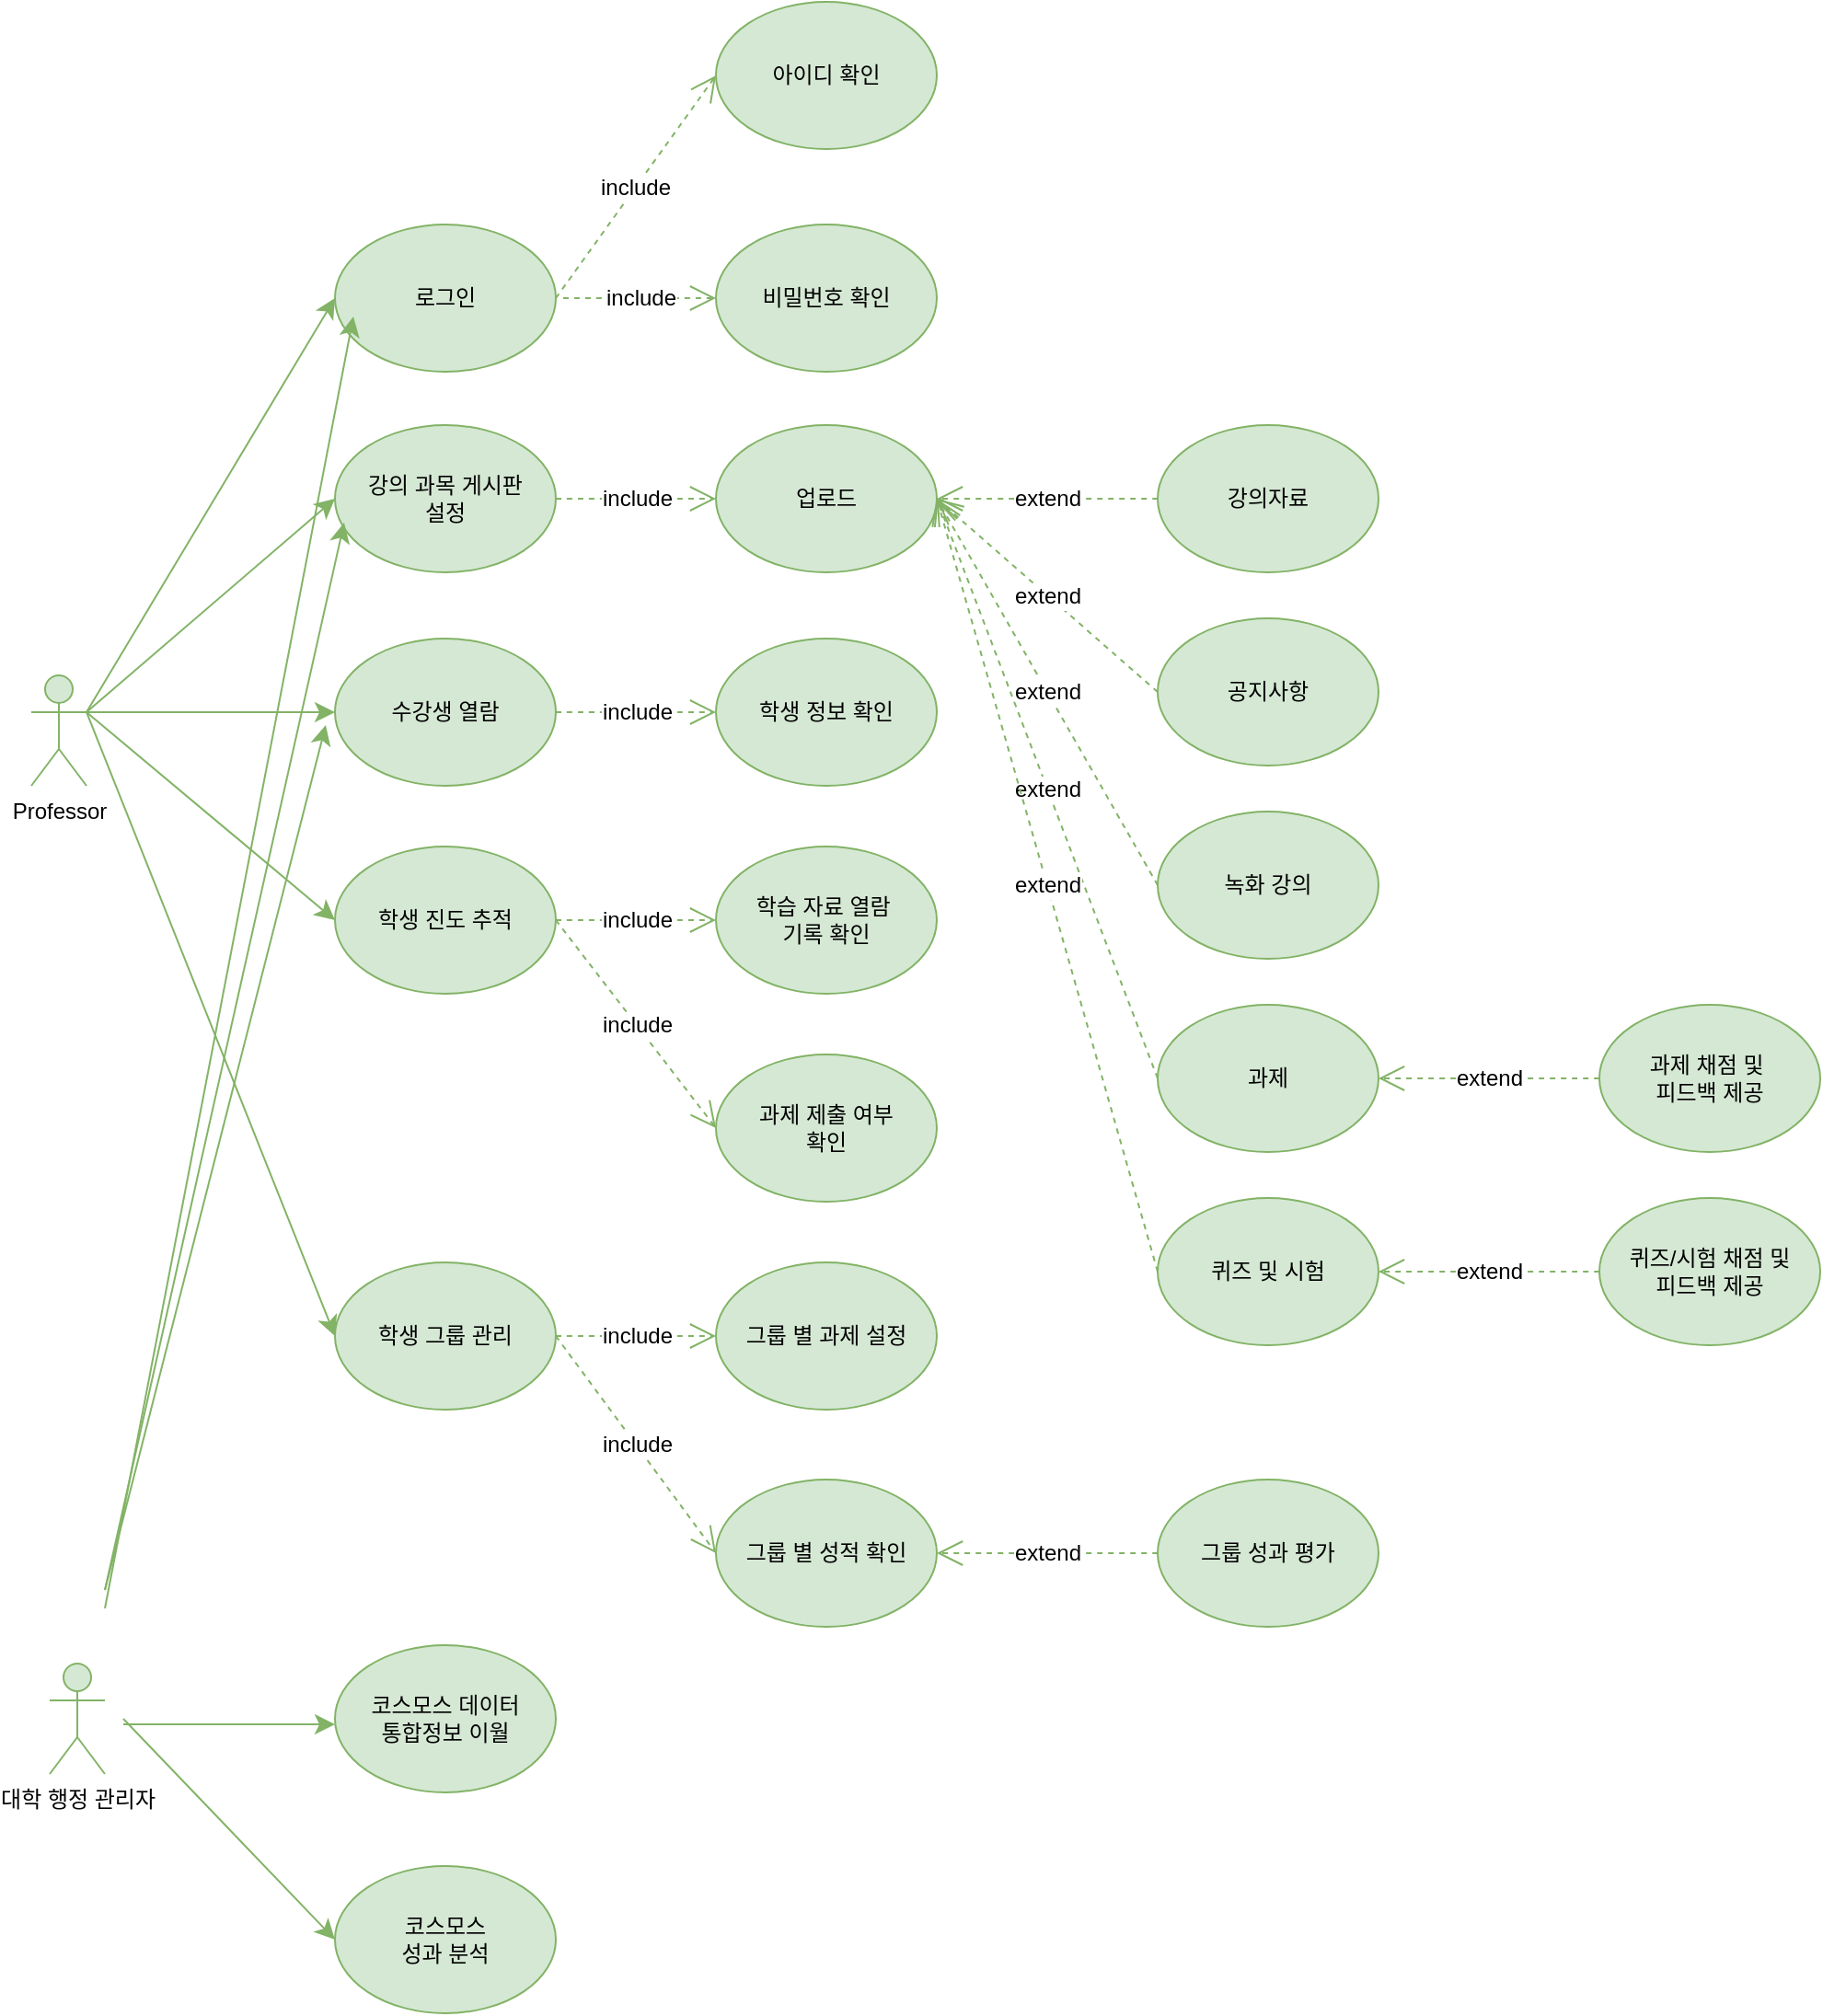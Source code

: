 <mxfile version="24.7.17">
  <diagram name="페이지-1" id="ApyMkSMjdnedh38KXJxK">
    <mxGraphModel dx="6026" dy="6410" grid="1" gridSize="10" guides="1" tooltips="1" connect="1" arrows="1" fold="1" page="1" pageScale="1" pageWidth="3300" pageHeight="4681" math="0" shadow="0">
      <root>
        <mxCell id="0" />
        <mxCell id="1" parent="0" />
        <mxCell id="OhMJ6KK6m9Em_Wjlxh9e-1" value="" style="edgeStyle=none;curved=1;rounded=0;orthogonalLoop=1;jettySize=auto;html=1;fontSize=12;startSize=8;endSize=8;entryX=0;entryY=0.5;entryDx=0;entryDy=0;exitX=1;exitY=0.333;exitDx=0;exitDy=0;exitPerimeter=0;fillColor=#d5e8d4;strokeColor=#82b366;" parent="1" source="OhMJ6KK6m9Em_Wjlxh9e-3" target="OhMJ6KK6m9Em_Wjlxh9e-6" edge="1">
          <mxGeometry relative="1" as="geometry" />
        </mxCell>
        <mxCell id="OhMJ6KK6m9Em_Wjlxh9e-2" value="" style="edgeStyle=none;curved=1;rounded=0;orthogonalLoop=1;jettySize=auto;html=1;fontSize=12;startSize=8;endSize=8;entryX=0;entryY=0.5;entryDx=0;entryDy=0;exitX=1;exitY=0.333;exitDx=0;exitDy=0;exitPerimeter=0;fillColor=#d5e8d4;strokeColor=#82b366;" parent="1" source="OhMJ6KK6m9Em_Wjlxh9e-3" target="OhMJ6KK6m9Em_Wjlxh9e-8" edge="1">
          <mxGeometry relative="1" as="geometry">
            <Array as="points" />
          </mxGeometry>
        </mxCell>
        <mxCell id="OhMJ6KK6m9Em_Wjlxh9e-3" value="Professor" style="shape=umlActor;verticalLabelPosition=bottom;verticalAlign=top;html=1;outlineConnect=0;fillColor=#d5e8d4;strokeColor=#82b366;" parent="1" vertex="1">
          <mxGeometry x="-80" y="163" width="30" height="60" as="geometry" />
        </mxCell>
        <mxCell id="OhMJ6KK6m9Em_Wjlxh9e-4" value="수강생 열람" style="ellipse;whiteSpace=wrap;html=1;fillColor=#d5e8d4;strokeColor=#82b366;" parent="1" vertex="1">
          <mxGeometry x="85" y="143" width="120" height="80" as="geometry" />
        </mxCell>
        <mxCell id="OhMJ6KK6m9Em_Wjlxh9e-5" value="강의 과목 게시판&lt;div&gt;설정&lt;/div&gt;" style="ellipse;whiteSpace=wrap;html=1;fillColor=#d5e8d4;strokeColor=#82b366;" parent="1" vertex="1">
          <mxGeometry x="85" y="27" width="120" height="80" as="geometry" />
        </mxCell>
        <mxCell id="OhMJ6KK6m9Em_Wjlxh9e-6" value="로그인" style="ellipse;whiteSpace=wrap;html=1;fillColor=#d5e8d4;strokeColor=#82b366;" parent="1" vertex="1">
          <mxGeometry x="85" y="-82" width="120" height="80" as="geometry" />
        </mxCell>
        <mxCell id="OhMJ6KK6m9Em_Wjlxh9e-7" value="학생 진도 추적" style="ellipse;whiteSpace=wrap;html=1;fillColor=#d5e8d4;strokeColor=#82b366;" parent="1" vertex="1">
          <mxGeometry x="85" y="256" width="120" height="80" as="geometry" />
        </mxCell>
        <mxCell id="OhMJ6KK6m9Em_Wjlxh9e-8" value="학생 그룹 관리" style="ellipse;whiteSpace=wrap;html=1;fillColor=#d5e8d4;strokeColor=#82b366;" parent="1" vertex="1">
          <mxGeometry x="85" y="482" width="120" height="80" as="geometry" />
        </mxCell>
        <mxCell id="OhMJ6KK6m9Em_Wjlxh9e-9" value="비밀번호 확인" style="ellipse;whiteSpace=wrap;html=1;fillColor=#d5e8d4;strokeColor=#82b366;" parent="1" vertex="1">
          <mxGeometry x="292" y="-82" width="120" height="80" as="geometry" />
        </mxCell>
        <mxCell id="OhMJ6KK6m9Em_Wjlxh9e-10" value="" style="endArrow=classic;html=1;rounded=0;fontSize=12;startSize=8;endSize=8;curved=1;exitX=1;exitY=0.333;exitDx=0;exitDy=0;exitPerimeter=0;entryX=0;entryY=0.5;entryDx=0;entryDy=0;fillColor=#d5e8d4;strokeColor=#82b366;" parent="1" source="OhMJ6KK6m9Em_Wjlxh9e-3" target="OhMJ6KK6m9Em_Wjlxh9e-5" edge="1">
          <mxGeometry width="50" height="50" relative="1" as="geometry">
            <mxPoint x="29" y="244" as="sourcePoint" />
            <mxPoint x="56" y="260" as="targetPoint" />
          </mxGeometry>
        </mxCell>
        <mxCell id="OhMJ6KK6m9Em_Wjlxh9e-11" value="" style="endArrow=classic;html=1;rounded=0;fontSize=12;startSize=8;endSize=8;curved=1;exitX=1;exitY=0.333;exitDx=0;exitDy=0;exitPerimeter=0;fillColor=#d5e8d4;strokeColor=#82b366;" parent="1" source="OhMJ6KK6m9Em_Wjlxh9e-3" edge="1">
          <mxGeometry width="50" height="50" relative="1" as="geometry">
            <mxPoint x="29" y="244" as="sourcePoint" />
            <mxPoint x="85" y="183" as="targetPoint" />
          </mxGeometry>
        </mxCell>
        <mxCell id="OhMJ6KK6m9Em_Wjlxh9e-12" value="" style="endArrow=classic;html=1;rounded=0;fontSize=12;startSize=8;endSize=8;curved=1;exitX=1;exitY=0.333;exitDx=0;exitDy=0;exitPerimeter=0;entryX=0;entryY=0.5;entryDx=0;entryDy=0;fillColor=#d5e8d4;strokeColor=#82b366;" parent="1" source="OhMJ6KK6m9Em_Wjlxh9e-3" target="OhMJ6KK6m9Em_Wjlxh9e-7" edge="1">
          <mxGeometry width="50" height="50" relative="1" as="geometry">
            <mxPoint x="29" y="244" as="sourcePoint" />
            <mxPoint x="79" y="194" as="targetPoint" />
          </mxGeometry>
        </mxCell>
        <mxCell id="OhMJ6KK6m9Em_Wjlxh9e-13" value="아이디 확인" style="ellipse;whiteSpace=wrap;html=1;fillColor=#d5e8d4;strokeColor=#82b366;" parent="1" vertex="1">
          <mxGeometry x="292" y="-203" width="120" height="80" as="geometry" />
        </mxCell>
        <mxCell id="OhMJ6KK6m9Em_Wjlxh9e-14" value="include" style="endArrow=open;endSize=12;dashed=1;html=1;rounded=0;fontSize=12;curved=1;exitX=1;exitY=0.5;exitDx=0;exitDy=0;entryX=0;entryY=0.5;entryDx=0;entryDy=0;fillColor=#d5e8d4;strokeColor=#82b366;" parent="1" source="OhMJ6KK6m9Em_Wjlxh9e-6" target="OhMJ6KK6m9Em_Wjlxh9e-13" edge="1">
          <mxGeometry width="160" relative="1" as="geometry">
            <mxPoint x="209" y="-16" as="sourcePoint" />
            <mxPoint x="425" y="-96" as="targetPoint" />
          </mxGeometry>
        </mxCell>
        <mxCell id="OhMJ6KK6m9Em_Wjlxh9e-15" value="include" style="endArrow=open;endSize=12;dashed=1;html=1;rounded=0;fontSize=12;curved=1;entryX=0;entryY=0.5;entryDx=0;entryDy=0;fillColor=#d5e8d4;strokeColor=#82b366;" parent="1" target="OhMJ6KK6m9Em_Wjlxh9e-9" edge="1">
          <mxGeometry width="160" relative="1" as="geometry">
            <mxPoint x="209" y="-42" as="sourcePoint" />
            <mxPoint x="215" y="-32" as="targetPoint" />
          </mxGeometry>
        </mxCell>
        <mxCell id="OhMJ6KK6m9Em_Wjlxh9e-16" value="업로드" style="ellipse;whiteSpace=wrap;html=1;fillColor=#d5e8d4;strokeColor=#82b366;" parent="1" vertex="1">
          <mxGeometry x="292" y="27" width="120" height="80" as="geometry" />
        </mxCell>
        <mxCell id="OhMJ6KK6m9Em_Wjlxh9e-17" value="학생 정보 확인" style="ellipse;whiteSpace=wrap;html=1;fillColor=#d5e8d4;strokeColor=#82b366;" parent="1" vertex="1">
          <mxGeometry x="292" y="143" width="120" height="80" as="geometry" />
        </mxCell>
        <mxCell id="OhMJ6KK6m9Em_Wjlxh9e-18" value="학습 자료 열람&amp;nbsp;&lt;div&gt;기록 확인&lt;/div&gt;" style="ellipse;whiteSpace=wrap;html=1;fillColor=#d5e8d4;strokeColor=#82b366;" parent="1" vertex="1">
          <mxGeometry x="292" y="256" width="120" height="80" as="geometry" />
        </mxCell>
        <mxCell id="OhMJ6KK6m9Em_Wjlxh9e-19" value="과제 제출 여부&lt;div&gt;확인&lt;/div&gt;" style="ellipse;whiteSpace=wrap;html=1;fillColor=#d5e8d4;strokeColor=#82b366;" parent="1" vertex="1">
          <mxGeometry x="292" y="369" width="120" height="80" as="geometry" />
        </mxCell>
        <mxCell id="OhMJ6KK6m9Em_Wjlxh9e-20" value="그룹 별 과제 설정" style="ellipse;whiteSpace=wrap;html=1;fillColor=#d5e8d4;strokeColor=#82b366;" parent="1" vertex="1">
          <mxGeometry x="292" y="482" width="120" height="80" as="geometry" />
        </mxCell>
        <mxCell id="OhMJ6KK6m9Em_Wjlxh9e-21" value="그룹 별 성적 확인" style="ellipse;whiteSpace=wrap;html=1;fillColor=#d5e8d4;strokeColor=#82b366;" parent="1" vertex="1">
          <mxGeometry x="292" y="600" width="120" height="80" as="geometry" />
        </mxCell>
        <mxCell id="OhMJ6KK6m9Em_Wjlxh9e-22" value="include" style="endArrow=open;endSize=12;dashed=1;html=1;rounded=0;fontSize=12;curved=1;entryX=0;entryY=0.5;entryDx=0;entryDy=0;exitX=1;exitY=0.5;exitDx=0;exitDy=0;fillColor=#d5e8d4;strokeColor=#82b366;" parent="1" source="OhMJ6KK6m9Em_Wjlxh9e-5" target="OhMJ6KK6m9Em_Wjlxh9e-16" edge="1">
          <mxGeometry width="160" relative="1" as="geometry">
            <mxPoint x="219" y="-32" as="sourcePoint" />
            <mxPoint x="302" y="-32" as="targetPoint" />
          </mxGeometry>
        </mxCell>
        <mxCell id="OhMJ6KK6m9Em_Wjlxh9e-23" value="include" style="endArrow=open;endSize=12;dashed=1;html=1;rounded=0;fontSize=12;curved=1;entryX=0;entryY=0.5;entryDx=0;entryDy=0;exitX=1;exitY=0.5;exitDx=0;exitDy=0;fillColor=#d5e8d4;strokeColor=#82b366;" parent="1" source="OhMJ6KK6m9Em_Wjlxh9e-4" target="OhMJ6KK6m9Em_Wjlxh9e-17" edge="1">
          <mxGeometry width="160" relative="1" as="geometry">
            <mxPoint x="215" y="77" as="sourcePoint" />
            <mxPoint x="302" y="77" as="targetPoint" />
          </mxGeometry>
        </mxCell>
        <mxCell id="OhMJ6KK6m9Em_Wjlxh9e-24" value="include" style="endArrow=open;endSize=12;dashed=1;html=1;rounded=0;fontSize=12;curved=1;entryX=0;entryY=0.5;entryDx=0;entryDy=0;exitX=1;exitY=0.5;exitDx=0;exitDy=0;fillColor=#d5e8d4;strokeColor=#82b366;" parent="1" source="OhMJ6KK6m9Em_Wjlxh9e-7" target="OhMJ6KK6m9Em_Wjlxh9e-18" edge="1">
          <mxGeometry width="160" relative="1" as="geometry">
            <mxPoint x="215" y="175" as="sourcePoint" />
            <mxPoint x="302" y="175" as="targetPoint" />
          </mxGeometry>
        </mxCell>
        <mxCell id="OhMJ6KK6m9Em_Wjlxh9e-25" value="include" style="endArrow=open;endSize=12;dashed=1;html=1;rounded=0;fontSize=12;curved=1;entryX=0;entryY=0.5;entryDx=0;entryDy=0;exitX=1;exitY=0.5;exitDx=0;exitDy=0;fillColor=#d5e8d4;strokeColor=#82b366;" parent="1" source="OhMJ6KK6m9Em_Wjlxh9e-7" target="OhMJ6KK6m9Em_Wjlxh9e-19" edge="1">
          <mxGeometry width="160" relative="1" as="geometry">
            <mxPoint x="215" y="306" as="sourcePoint" />
            <mxPoint x="302" y="306" as="targetPoint" />
          </mxGeometry>
        </mxCell>
        <mxCell id="OhMJ6KK6m9Em_Wjlxh9e-26" value="include" style="endArrow=open;endSize=12;dashed=1;html=1;rounded=0;fontSize=12;curved=1;entryX=0;entryY=0.5;entryDx=0;entryDy=0;exitX=1;exitY=0.5;exitDx=0;exitDy=0;fillColor=#d5e8d4;strokeColor=#82b366;" parent="1" source="OhMJ6KK6m9Em_Wjlxh9e-8" target="OhMJ6KK6m9Em_Wjlxh9e-20" edge="1">
          <mxGeometry width="160" relative="1" as="geometry">
            <mxPoint x="225" y="293" as="sourcePoint" />
            <mxPoint x="312" y="293" as="targetPoint" />
          </mxGeometry>
        </mxCell>
        <mxCell id="OhMJ6KK6m9Em_Wjlxh9e-27" value="include" style="endArrow=open;endSize=12;dashed=1;html=1;rounded=0;fontSize=12;curved=1;entryX=0;entryY=0.5;entryDx=0;entryDy=0;exitX=1;exitY=0.5;exitDx=0;exitDy=0;fillColor=#d5e8d4;strokeColor=#82b366;" parent="1" source="OhMJ6KK6m9Em_Wjlxh9e-8" target="OhMJ6KK6m9Em_Wjlxh9e-21" edge="1">
          <mxGeometry width="160" relative="1" as="geometry">
            <mxPoint x="215" y="532" as="sourcePoint" />
            <mxPoint x="302" y="532" as="targetPoint" />
          </mxGeometry>
        </mxCell>
        <mxCell id="OhMJ6KK6m9Em_Wjlxh9e-28" value="강의자료" style="ellipse;whiteSpace=wrap;html=1;fillColor=#d5e8d4;strokeColor=#82b366;" parent="1" vertex="1">
          <mxGeometry x="532" y="27" width="120" height="80" as="geometry" />
        </mxCell>
        <mxCell id="OhMJ6KK6m9Em_Wjlxh9e-29" value="extend" style="endArrow=open;endSize=12;dashed=1;html=1;rounded=0;fontSize=12;curved=1;entryX=1;entryY=0.5;entryDx=0;entryDy=0;exitX=0;exitY=0.5;exitDx=0;exitDy=0;fillColor=#d5e8d4;strokeColor=#82b366;" parent="1" source="OhMJ6KK6m9Em_Wjlxh9e-28" target="OhMJ6KK6m9Em_Wjlxh9e-16" edge="1">
          <mxGeometry width="160" relative="1" as="geometry">
            <mxPoint x="219" y="-32" as="sourcePoint" />
            <mxPoint x="302" y="-32" as="targetPoint" />
          </mxGeometry>
        </mxCell>
        <mxCell id="OhMJ6KK6m9Em_Wjlxh9e-30" value="공지사항" style="ellipse;whiteSpace=wrap;html=1;fillColor=#d5e8d4;strokeColor=#82b366;" parent="1" vertex="1">
          <mxGeometry x="532" y="132" width="120" height="80" as="geometry" />
        </mxCell>
        <mxCell id="OhMJ6KK6m9Em_Wjlxh9e-31" value="extend" style="endArrow=open;endSize=12;dashed=1;html=1;rounded=0;fontSize=12;curved=1;entryX=1;entryY=0.5;entryDx=0;entryDy=0;exitX=0;exitY=0.5;exitDx=0;exitDy=0;fillColor=#d5e8d4;strokeColor=#82b366;" parent="1" source="OhMJ6KK6m9Em_Wjlxh9e-30" target="OhMJ6KK6m9Em_Wjlxh9e-16" edge="1">
          <mxGeometry width="160" relative="1" as="geometry">
            <mxPoint x="219" y="74" as="sourcePoint" />
            <mxPoint x="412" y="173" as="targetPoint" />
          </mxGeometry>
        </mxCell>
        <mxCell id="OhMJ6KK6m9Em_Wjlxh9e-32" value="녹화 강의" style="ellipse;whiteSpace=wrap;html=1;fillColor=#d5e8d4;strokeColor=#82b366;" parent="1" vertex="1">
          <mxGeometry x="532" y="237" width="120" height="80" as="geometry" />
        </mxCell>
        <mxCell id="OhMJ6KK6m9Em_Wjlxh9e-33" value="과제" style="ellipse;whiteSpace=wrap;html=1;fillColor=#d5e8d4;strokeColor=#82b366;" parent="1" vertex="1">
          <mxGeometry x="532" y="342" width="120" height="80" as="geometry" />
        </mxCell>
        <mxCell id="OhMJ6KK6m9Em_Wjlxh9e-34" value="퀴즈 및 시험" style="ellipse;whiteSpace=wrap;html=1;fillColor=#d5e8d4;strokeColor=#82b366;" parent="1" vertex="1">
          <mxGeometry x="532" y="447" width="120" height="80" as="geometry" />
        </mxCell>
        <mxCell id="OhMJ6KK6m9Em_Wjlxh9e-35" value="extend" style="endArrow=open;endSize=12;dashed=1;html=1;rounded=0;fontSize=12;curved=1;entryX=1;entryY=0.5;entryDx=0;entryDy=0;exitX=0;exitY=0.5;exitDx=0;exitDy=0;fillColor=#d5e8d4;strokeColor=#82b366;" parent="1" source="OhMJ6KK6m9Em_Wjlxh9e-32" target="OhMJ6KK6m9Em_Wjlxh9e-16" edge="1">
          <mxGeometry width="160" relative="1" as="geometry">
            <mxPoint x="542" y="182" as="sourcePoint" />
            <mxPoint x="422" y="77" as="targetPoint" />
          </mxGeometry>
        </mxCell>
        <mxCell id="OhMJ6KK6m9Em_Wjlxh9e-36" value="extend" style="endArrow=open;endSize=12;dashed=1;html=1;rounded=0;fontSize=12;curved=1;entryX=1;entryY=0.5;entryDx=0;entryDy=0;exitX=0;exitY=0.5;exitDx=0;exitDy=0;fillColor=#d5e8d4;strokeColor=#82b366;" parent="1" source="OhMJ6KK6m9Em_Wjlxh9e-33" target="OhMJ6KK6m9Em_Wjlxh9e-16" edge="1">
          <mxGeometry width="160" relative="1" as="geometry">
            <mxPoint x="542" y="287" as="sourcePoint" />
            <mxPoint x="422" y="77" as="targetPoint" />
          </mxGeometry>
        </mxCell>
        <mxCell id="OhMJ6KK6m9Em_Wjlxh9e-37" value="extend" style="endArrow=open;endSize=12;dashed=1;html=1;rounded=0;fontSize=12;curved=1;entryX=1;entryY=0.5;entryDx=0;entryDy=0;exitX=0;exitY=0.5;exitDx=0;exitDy=0;fillColor=#d5e8d4;strokeColor=#82b366;" parent="1" source="OhMJ6KK6m9Em_Wjlxh9e-34" target="OhMJ6KK6m9Em_Wjlxh9e-16" edge="1">
          <mxGeometry width="160" relative="1" as="geometry">
            <mxPoint x="542" y="392" as="sourcePoint" />
            <mxPoint x="422" y="77" as="targetPoint" />
          </mxGeometry>
        </mxCell>
        <mxCell id="OhMJ6KK6m9Em_Wjlxh9e-38" value="퀴즈/시험 채점 및&lt;div&gt;피드백 제공&lt;/div&gt;" style="ellipse;whiteSpace=wrap;html=1;fillColor=#d5e8d4;strokeColor=#82b366;" parent="1" vertex="1">
          <mxGeometry x="772" y="447" width="120" height="80" as="geometry" />
        </mxCell>
        <mxCell id="OhMJ6KK6m9Em_Wjlxh9e-39" value="과제 채점 및&amp;nbsp;&lt;div&gt;피드백 제공&lt;/div&gt;" style="ellipse;whiteSpace=wrap;html=1;fillColor=#d5e8d4;strokeColor=#82b366;" parent="1" vertex="1">
          <mxGeometry x="772" y="342" width="120" height="80" as="geometry" />
        </mxCell>
        <mxCell id="OhMJ6KK6m9Em_Wjlxh9e-40" value="extend" style="endArrow=open;endSize=12;dashed=1;html=1;rounded=0;fontSize=12;curved=1;entryX=1;entryY=0.5;entryDx=0;entryDy=0;exitX=0;exitY=0.5;exitDx=0;exitDy=0;fillColor=#d5e8d4;strokeColor=#82b366;" parent="1" source="OhMJ6KK6m9Em_Wjlxh9e-39" target="OhMJ6KK6m9Em_Wjlxh9e-33" edge="1">
          <mxGeometry width="160" relative="1" as="geometry">
            <mxPoint x="542" y="392" as="sourcePoint" />
            <mxPoint x="422" y="77" as="targetPoint" />
          </mxGeometry>
        </mxCell>
        <mxCell id="OhMJ6KK6m9Em_Wjlxh9e-41" value="extend" style="endArrow=open;endSize=12;dashed=1;html=1;rounded=0;fontSize=12;curved=1;entryX=1;entryY=0.5;entryDx=0;entryDy=0;exitX=0;exitY=0.5;exitDx=0;exitDy=0;fillColor=#d5e8d4;strokeColor=#82b366;" parent="1" source="OhMJ6KK6m9Em_Wjlxh9e-38" target="OhMJ6KK6m9Em_Wjlxh9e-34" edge="1">
          <mxGeometry width="160" relative="1" as="geometry">
            <mxPoint x="552" y="402" as="sourcePoint" />
            <mxPoint x="432" y="87" as="targetPoint" />
          </mxGeometry>
        </mxCell>
        <mxCell id="OhMJ6KK6m9Em_Wjlxh9e-42" value="그룹 성과 평가" style="ellipse;whiteSpace=wrap;html=1;fillColor=#d5e8d4;strokeColor=#82b366;" parent="1" vertex="1">
          <mxGeometry x="532" y="600" width="120" height="80" as="geometry" />
        </mxCell>
        <mxCell id="OhMJ6KK6m9Em_Wjlxh9e-43" value="extend" style="endArrow=open;endSize=12;dashed=1;html=1;rounded=0;fontSize=12;curved=1;entryX=1;entryY=0.5;entryDx=0;entryDy=0;exitX=0;exitY=0.5;exitDx=0;exitDy=0;fillColor=#d5e8d4;strokeColor=#82b366;" parent="1" source="OhMJ6KK6m9Em_Wjlxh9e-42" target="OhMJ6KK6m9Em_Wjlxh9e-21" edge="1">
          <mxGeometry width="160" relative="1" as="geometry">
            <mxPoint x="782" y="497" as="sourcePoint" />
            <mxPoint x="662" y="497" as="targetPoint" />
          </mxGeometry>
        </mxCell>
        <mxCell id="IhSw4NM22VzTBqwcN2Kw-1" value="대학 행정 관리자&lt;div&gt;&lt;br&gt;&lt;/div&gt;" style="shape=umlActor;verticalLabelPosition=bottom;verticalAlign=top;html=1;outlineConnect=0;fillColor=#d5e8d4;strokeColor=#82b366;" vertex="1" parent="1">
          <mxGeometry x="-70" y="700" width="30" height="60" as="geometry" />
        </mxCell>
        <mxCell id="IhSw4NM22VzTBqwcN2Kw-2" value="" style="edgeStyle=none;curved=1;rounded=0;orthogonalLoop=1;jettySize=auto;html=1;fontSize=12;startSize=8;endSize=8;entryX=0;entryY=0.5;entryDx=0;entryDy=0;fillColor=#d5e8d4;strokeColor=#82b366;" edge="1" parent="1">
          <mxGeometry relative="1" as="geometry">
            <mxPoint x="-40" y="670" as="sourcePoint" />
            <mxPoint x="95" y="-32" as="targetPoint" />
          </mxGeometry>
        </mxCell>
        <mxCell id="IhSw4NM22VzTBqwcN2Kw-5" value="" style="edgeStyle=none;curved=1;rounded=0;orthogonalLoop=1;jettySize=auto;html=1;fontSize=12;startSize=8;endSize=8;fillColor=#d5e8d4;strokeColor=#82b366;" edge="1" parent="1">
          <mxGeometry relative="1" as="geometry">
            <mxPoint x="-40" y="660" as="sourcePoint" />
            <mxPoint x="90" y="80" as="targetPoint" />
          </mxGeometry>
        </mxCell>
        <mxCell id="IhSw4NM22VzTBqwcN2Kw-6" value="" style="edgeStyle=none;curved=1;rounded=0;orthogonalLoop=1;jettySize=auto;html=1;fontSize=12;startSize=8;endSize=8;fillColor=#d5e8d4;strokeColor=#82b366;" edge="1" parent="1">
          <mxGeometry relative="1" as="geometry">
            <mxPoint x="-40" y="660" as="sourcePoint" />
            <mxPoint x="80" y="190" as="targetPoint" />
          </mxGeometry>
        </mxCell>
        <mxCell id="IhSw4NM22VzTBqwcN2Kw-7" value="코스모스 데이터&lt;div&gt;통합정보 이월&lt;/div&gt;" style="ellipse;whiteSpace=wrap;html=1;fillColor=#d5e8d4;strokeColor=#82b366;" vertex="1" parent="1">
          <mxGeometry x="85" y="690" width="120" height="80" as="geometry" />
        </mxCell>
        <mxCell id="IhSw4NM22VzTBqwcN2Kw-8" value="" style="endArrow=classic;html=1;rounded=0;fontSize=12;startSize=8;endSize=8;curved=1;entryX=0;entryY=0.5;entryDx=0;entryDy=0;fillColor=#d5e8d4;strokeColor=#82b366;" edge="1" parent="1">
          <mxGeometry width="50" height="50" relative="1" as="geometry">
            <mxPoint x="-30" y="733" as="sourcePoint" />
            <mxPoint x="85" y="733" as="targetPoint" />
          </mxGeometry>
        </mxCell>
        <mxCell id="IhSw4NM22VzTBqwcN2Kw-9" value="코스모스&lt;div&gt;성과 분석&lt;/div&gt;" style="ellipse;whiteSpace=wrap;html=1;fillColor=#d5e8d4;strokeColor=#82b366;" vertex="1" parent="1">
          <mxGeometry x="85" y="810" width="120" height="80" as="geometry" />
        </mxCell>
        <mxCell id="IhSw4NM22VzTBqwcN2Kw-10" value="" style="endArrow=classic;html=1;rounded=0;fontSize=12;startSize=8;endSize=8;curved=1;entryX=0;entryY=0.5;entryDx=0;entryDy=0;fillColor=#d5e8d4;strokeColor=#82b366;" edge="1" parent="1" target="IhSw4NM22VzTBqwcN2Kw-9">
          <mxGeometry width="50" height="50" relative="1" as="geometry">
            <mxPoint x="-30" y="730" as="sourcePoint" />
            <mxPoint x="85" y="730" as="targetPoint" />
          </mxGeometry>
        </mxCell>
      </root>
    </mxGraphModel>
  </diagram>
</mxfile>
